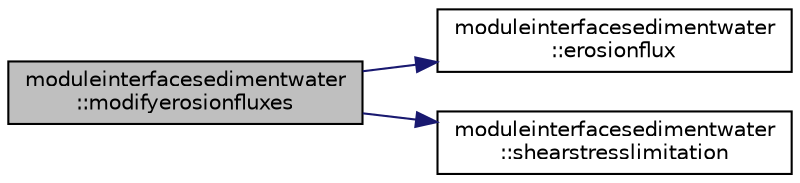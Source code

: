 digraph "moduleinterfacesedimentwater::modifyerosionfluxes"
{
 // LATEX_PDF_SIZE
  edge [fontname="Helvetica",fontsize="10",labelfontname="Helvetica",labelfontsize="10"];
  node [fontname="Helvetica",fontsize="10",shape=record];
  rankdir="LR";
  Node1 [label="moduleinterfacesedimentwater\l::modifyerosionfluxes",height=0.2,width=0.4,color="black", fillcolor="grey75", style="filled", fontcolor="black",tooltip=" "];
  Node1 -> Node2 [color="midnightblue",fontsize="10",style="solid"];
  Node2 [label="moduleinterfacesedimentwater\l::erosionflux",height=0.2,width=0.4,color="black", fillcolor="white", style="filled",URL="$namespacemoduleinterfacesedimentwater.html#a564b97311dc02a020ceaabdd4192ae46",tooltip=" "];
  Node1 -> Node3 [color="midnightblue",fontsize="10",style="solid"];
  Node3 [label="moduleinterfacesedimentwater\l::shearstresslimitation",height=0.2,width=0.4,color="black", fillcolor="white", style="filled",URL="$namespacemoduleinterfacesedimentwater.html#ab99914cb84ad28c9ff3848ff2f65536b",tooltip=" "];
}

